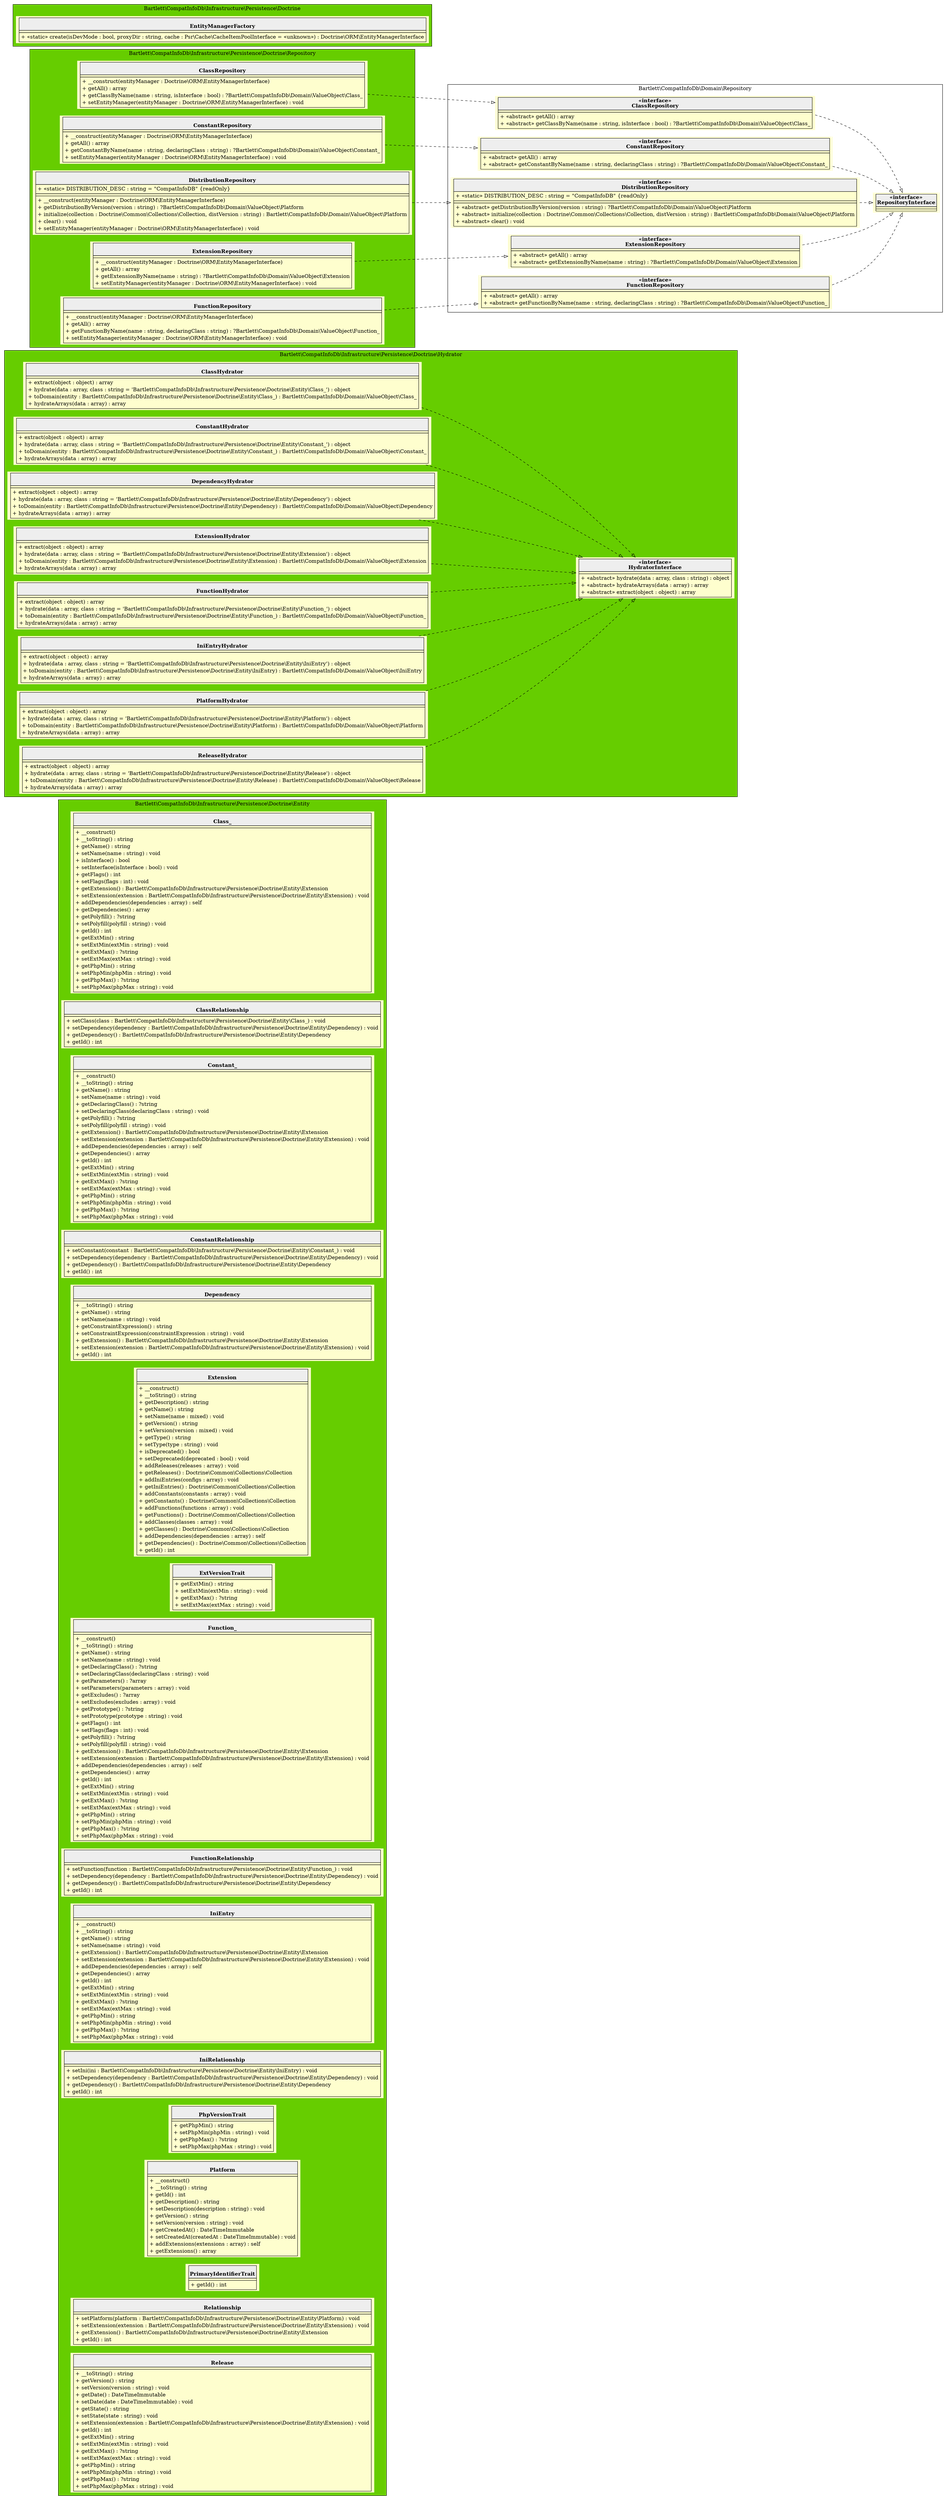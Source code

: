 digraph {
  graph [rankdir="LR" bgcolor="transparent"]
  node [fillcolor="#FEFECE" style="filled"]
  subgraph cluster_0 {
    graph [bgcolor="chartreuse3"]
    label = "Bartlett\\CompatInfoDb\\Infrastructure\\Persistence\\Doctrine\\Entity"
    "Bartlett\\CompatInfoDb\\Infrastructure\\Persistence\\Doctrine\\Entity\\Class_" [shape="none" label=<
<table cellspacing="0" border="0" cellborder="1">
    <tr><td bgcolor="#eeeeee"><b><br/>Class_</b></td></tr>
    <tr><td></td></tr>
    <tr><td><table border="0" cellspacing="0" cellpadding="2">
    <tr><td align="left">+ __construct()</td></tr>
    <tr><td align="left">+ __toString() : string</td></tr>
    <tr><td align="left">+ getName() : string</td></tr>
    <tr><td align="left">+ setName(name : string) : void</td></tr>
    <tr><td align="left">+ isInterface() : bool</td></tr>
    <tr><td align="left">+ setInterface(isInterface : bool) : void</td></tr>
    <tr><td align="left">+ getFlags() : int</td></tr>
    <tr><td align="left">+ setFlags(flags : int) : void</td></tr>
    <tr><td align="left">+ getExtension() : Bartlett\\CompatInfoDb\\Infrastructure\\Persistence\\Doctrine\\Entity\\Extension</td></tr>
    <tr><td align="left">+ setExtension(extension : Bartlett\\CompatInfoDb\\Infrastructure\\Persistence\\Doctrine\\Entity\\Extension) : void</td></tr>
    <tr><td align="left">+ addDependencies(dependencies : array) : self</td></tr>
    <tr><td align="left">+ getDependencies() : array</td></tr>
    <tr><td align="left">+ getPolyfill() : ?string</td></tr>
    <tr><td align="left">+ setPolyfill(polyfill : string) : void</td></tr>
    <tr><td align="left">+ getId() : int</td></tr>
    <tr><td align="left">+ getExtMin() : string</td></tr>
    <tr><td align="left">+ setExtMin(extMin : string) : void</td></tr>
    <tr><td align="left">+ getExtMax() : ?string</td></tr>
    <tr><td align="left">+ setExtMax(extMax : string) : void</td></tr>
    <tr><td align="left">+ getPhpMin() : string</td></tr>
    <tr><td align="left">+ setPhpMin(phpMin : string) : void</td></tr>
    <tr><td align="left">+ getPhpMax() : ?string</td></tr>
    <tr><td align="left">+ setPhpMax(phpMax : string) : void</td></tr>
</table></td></tr>
</table>>]
    "Bartlett\\CompatInfoDb\\Infrastructure\\Persistence\\Doctrine\\Entity\\ClassRelationship" [shape="none" label=<
<table cellspacing="0" border="0" cellborder="1">
    <tr><td bgcolor="#eeeeee"><b><br/>ClassRelationship</b></td></tr>
    <tr><td></td></tr>
    <tr><td><table border="0" cellspacing="0" cellpadding="2">
    <tr><td align="left">+ setClass(class : Bartlett\\CompatInfoDb\\Infrastructure\\Persistence\\Doctrine\\Entity\\Class_) : void</td></tr>
    <tr><td align="left">+ setDependency(dependency : Bartlett\\CompatInfoDb\\Infrastructure\\Persistence\\Doctrine\\Entity\\Dependency) : void</td></tr>
    <tr><td align="left">+ getDependency() : Bartlett\\CompatInfoDb\\Infrastructure\\Persistence\\Doctrine\\Entity\\Dependency</td></tr>
    <tr><td align="left">+ getId() : int</td></tr>
</table></td></tr>
</table>>]
    "Bartlett\\CompatInfoDb\\Infrastructure\\Persistence\\Doctrine\\Entity\\Constant_" [shape="none" label=<
<table cellspacing="0" border="0" cellborder="1">
    <tr><td bgcolor="#eeeeee"><b><br/>Constant_</b></td></tr>
    <tr><td></td></tr>
    <tr><td><table border="0" cellspacing="0" cellpadding="2">
    <tr><td align="left">+ __construct()</td></tr>
    <tr><td align="left">+ __toString() : string</td></tr>
    <tr><td align="left">+ getName() : string</td></tr>
    <tr><td align="left">+ setName(name : string) : void</td></tr>
    <tr><td align="left">+ getDeclaringClass() : ?string</td></tr>
    <tr><td align="left">+ setDeclaringClass(declaringClass : string) : void</td></tr>
    <tr><td align="left">+ getPolyfill() : ?string</td></tr>
    <tr><td align="left">+ setPolyfill(polyfill : string) : void</td></tr>
    <tr><td align="left">+ getExtension() : Bartlett\\CompatInfoDb\\Infrastructure\\Persistence\\Doctrine\\Entity\\Extension</td></tr>
    <tr><td align="left">+ setExtension(extension : Bartlett\\CompatInfoDb\\Infrastructure\\Persistence\\Doctrine\\Entity\\Extension) : void</td></tr>
    <tr><td align="left">+ addDependencies(dependencies : array) : self</td></tr>
    <tr><td align="left">+ getDependencies() : array</td></tr>
    <tr><td align="left">+ getId() : int</td></tr>
    <tr><td align="left">+ getExtMin() : string</td></tr>
    <tr><td align="left">+ setExtMin(extMin : string) : void</td></tr>
    <tr><td align="left">+ getExtMax() : ?string</td></tr>
    <tr><td align="left">+ setExtMax(extMax : string) : void</td></tr>
    <tr><td align="left">+ getPhpMin() : string</td></tr>
    <tr><td align="left">+ setPhpMin(phpMin : string) : void</td></tr>
    <tr><td align="left">+ getPhpMax() : ?string</td></tr>
    <tr><td align="left">+ setPhpMax(phpMax : string) : void</td></tr>
</table></td></tr>
</table>>]
    "Bartlett\\CompatInfoDb\\Infrastructure\\Persistence\\Doctrine\\Entity\\ConstantRelationship" [shape="none" label=<
<table cellspacing="0" border="0" cellborder="1">
    <tr><td bgcolor="#eeeeee"><b><br/>ConstantRelationship</b></td></tr>
    <tr><td></td></tr>
    <tr><td><table border="0" cellspacing="0" cellpadding="2">
    <tr><td align="left">+ setConstant(constant : Bartlett\\CompatInfoDb\\Infrastructure\\Persistence\\Doctrine\\Entity\\Constant_) : void</td></tr>
    <tr><td align="left">+ setDependency(dependency : Bartlett\\CompatInfoDb\\Infrastructure\\Persistence\\Doctrine\\Entity\\Dependency) : void</td></tr>
    <tr><td align="left">+ getDependency() : Bartlett\\CompatInfoDb\\Infrastructure\\Persistence\\Doctrine\\Entity\\Dependency</td></tr>
    <tr><td align="left">+ getId() : int</td></tr>
</table></td></tr>
</table>>]
    "Bartlett\\CompatInfoDb\\Infrastructure\\Persistence\\Doctrine\\Entity\\Dependency" [shape="none" label=<
<table cellspacing="0" border="0" cellborder="1">
    <tr><td bgcolor="#eeeeee"><b><br/>Dependency</b></td></tr>
    <tr><td></td></tr>
    <tr><td><table border="0" cellspacing="0" cellpadding="2">
    <tr><td align="left">+ __toString() : string</td></tr>
    <tr><td align="left">+ getName() : string</td></tr>
    <tr><td align="left">+ setName(name : string) : void</td></tr>
    <tr><td align="left">+ getConstraintExpression() : string</td></tr>
    <tr><td align="left">+ setConstraintExpression(constraintExpression : string) : void</td></tr>
    <tr><td align="left">+ getExtension() : Bartlett\\CompatInfoDb\\Infrastructure\\Persistence\\Doctrine\\Entity\\Extension</td></tr>
    <tr><td align="left">+ setExtension(extension : Bartlett\\CompatInfoDb\\Infrastructure\\Persistence\\Doctrine\\Entity\\Extension) : void</td></tr>
    <tr><td align="left">+ getId() : int</td></tr>
</table></td></tr>
</table>>]
    "Bartlett\\CompatInfoDb\\Infrastructure\\Persistence\\Doctrine\\Entity\\Extension" [shape="none" label=<
<table cellspacing="0" border="0" cellborder="1">
    <tr><td bgcolor="#eeeeee"><b><br/>Extension</b></td></tr>
    <tr><td></td></tr>
    <tr><td><table border="0" cellspacing="0" cellpadding="2">
    <tr><td align="left">+ __construct()</td></tr>
    <tr><td align="left">+ __toString() : string</td></tr>
    <tr><td align="left">+ getDescription() : string</td></tr>
    <tr><td align="left">+ getName() : string</td></tr>
    <tr><td align="left">+ setName(name : mixed) : void</td></tr>
    <tr><td align="left">+ getVersion() : string</td></tr>
    <tr><td align="left">+ setVersion(version : mixed) : void</td></tr>
    <tr><td align="left">+ getType() : string</td></tr>
    <tr><td align="left">+ setType(type : string) : void</td></tr>
    <tr><td align="left">+ isDeprecated() : bool</td></tr>
    <tr><td align="left">+ setDeprecated(deprecated : bool) : void</td></tr>
    <tr><td align="left">+ addReleases(releases : array) : void</td></tr>
    <tr><td align="left">+ getReleases() : Doctrine\\Common\\Collections\\Collection</td></tr>
    <tr><td align="left">+ addIniEntries(configs : array) : void</td></tr>
    <tr><td align="left">+ getIniEntries() : Doctrine\\Common\\Collections\\Collection</td></tr>
    <tr><td align="left">+ addConstants(constants : array) : void</td></tr>
    <tr><td align="left">+ getConstants() : Doctrine\\Common\\Collections\\Collection</td></tr>
    <tr><td align="left">+ addFunctions(functions : array) : void</td></tr>
    <tr><td align="left">+ getFunctions() : Doctrine\\Common\\Collections\\Collection</td></tr>
    <tr><td align="left">+ addClasses(classes : array) : void</td></tr>
    <tr><td align="left">+ getClasses() : Doctrine\\Common\\Collections\\Collection</td></tr>
    <tr><td align="left">+ addDependencies(dependencies : array) : self</td></tr>
    <tr><td align="left">+ getDependencies() : Doctrine\\Common\\Collections\\Collection</td></tr>
    <tr><td align="left">+ getId() : int</td></tr>
</table></td></tr>
</table>>]
    "Bartlett\\CompatInfoDb\\Infrastructure\\Persistence\\Doctrine\\Entity\\ExtVersionTrait" [shape="none" label=<
<table cellspacing="0" border="0" cellborder="1">
    <tr><td bgcolor="#eeeeee"><b><br/>ExtVersionTrait</b></td></tr>
    <tr><td></td></tr>
    <tr><td><table border="0" cellspacing="0" cellpadding="2">
    <tr><td align="left">+ getExtMin() : string</td></tr>
    <tr><td align="left">+ setExtMin(extMin : string) : void</td></tr>
    <tr><td align="left">+ getExtMax() : ?string</td></tr>
    <tr><td align="left">+ setExtMax(extMax : string) : void</td></tr>
</table></td></tr>
</table>>]
    "Bartlett\\CompatInfoDb\\Infrastructure\\Persistence\\Doctrine\\Entity\\Function_" [shape="none" label=<
<table cellspacing="0" border="0" cellborder="1">
    <tr><td bgcolor="#eeeeee"><b><br/>Function_</b></td></tr>
    <tr><td></td></tr>
    <tr><td><table border="0" cellspacing="0" cellpadding="2">
    <tr><td align="left">+ __construct()</td></tr>
    <tr><td align="left">+ __toString() : string</td></tr>
    <tr><td align="left">+ getName() : string</td></tr>
    <tr><td align="left">+ setName(name : string) : void</td></tr>
    <tr><td align="left">+ getDeclaringClass() : ?string</td></tr>
    <tr><td align="left">+ setDeclaringClass(declaringClass : string) : void</td></tr>
    <tr><td align="left">+ getParameters() : ?array</td></tr>
    <tr><td align="left">+ setParameters(parameters : array) : void</td></tr>
    <tr><td align="left">+ getExcludes() : ?array</td></tr>
    <tr><td align="left">+ setExcludes(excludes : array) : void</td></tr>
    <tr><td align="left">+ getPrototype() : ?string</td></tr>
    <tr><td align="left">+ setPrototype(prototype : string) : void</td></tr>
    <tr><td align="left">+ getFlags() : int</td></tr>
    <tr><td align="left">+ setFlags(flags : int) : void</td></tr>
    <tr><td align="left">+ getPolyfill() : ?string</td></tr>
    <tr><td align="left">+ setPolyfill(polyfill : string) : void</td></tr>
    <tr><td align="left">+ getExtension() : Bartlett\\CompatInfoDb\\Infrastructure\\Persistence\\Doctrine\\Entity\\Extension</td></tr>
    <tr><td align="left">+ setExtension(extension : Bartlett\\CompatInfoDb\\Infrastructure\\Persistence\\Doctrine\\Entity\\Extension) : void</td></tr>
    <tr><td align="left">+ addDependencies(dependencies : array) : self</td></tr>
    <tr><td align="left">+ getDependencies() : array</td></tr>
    <tr><td align="left">+ getId() : int</td></tr>
    <tr><td align="left">+ getExtMin() : string</td></tr>
    <tr><td align="left">+ setExtMin(extMin : string) : void</td></tr>
    <tr><td align="left">+ getExtMax() : ?string</td></tr>
    <tr><td align="left">+ setExtMax(extMax : string) : void</td></tr>
    <tr><td align="left">+ getPhpMin() : string</td></tr>
    <tr><td align="left">+ setPhpMin(phpMin : string) : void</td></tr>
    <tr><td align="left">+ getPhpMax() : ?string</td></tr>
    <tr><td align="left">+ setPhpMax(phpMax : string) : void</td></tr>
</table></td></tr>
</table>>]
    "Bartlett\\CompatInfoDb\\Infrastructure\\Persistence\\Doctrine\\Entity\\FunctionRelationship" [shape="none" label=<
<table cellspacing="0" border="0" cellborder="1">
    <tr><td bgcolor="#eeeeee"><b><br/>FunctionRelationship</b></td></tr>
    <tr><td></td></tr>
    <tr><td><table border="0" cellspacing="0" cellpadding="2">
    <tr><td align="left">+ setFunction(function : Bartlett\\CompatInfoDb\\Infrastructure\\Persistence\\Doctrine\\Entity\\Function_) : void</td></tr>
    <tr><td align="left">+ setDependency(dependency : Bartlett\\CompatInfoDb\\Infrastructure\\Persistence\\Doctrine\\Entity\\Dependency) : void</td></tr>
    <tr><td align="left">+ getDependency() : Bartlett\\CompatInfoDb\\Infrastructure\\Persistence\\Doctrine\\Entity\\Dependency</td></tr>
    <tr><td align="left">+ getId() : int</td></tr>
</table></td></tr>
</table>>]
    "Bartlett\\CompatInfoDb\\Infrastructure\\Persistence\\Doctrine\\Entity\\IniEntry" [shape="none" label=<
<table cellspacing="0" border="0" cellborder="1">
    <tr><td bgcolor="#eeeeee"><b><br/>IniEntry</b></td></tr>
    <tr><td></td></tr>
    <tr><td><table border="0" cellspacing="0" cellpadding="2">
    <tr><td align="left">+ __construct()</td></tr>
    <tr><td align="left">+ __toString() : string</td></tr>
    <tr><td align="left">+ getName() : string</td></tr>
    <tr><td align="left">+ setName(name : string) : void</td></tr>
    <tr><td align="left">+ getExtension() : Bartlett\\CompatInfoDb\\Infrastructure\\Persistence\\Doctrine\\Entity\\Extension</td></tr>
    <tr><td align="left">+ setExtension(extension : Bartlett\\CompatInfoDb\\Infrastructure\\Persistence\\Doctrine\\Entity\\Extension) : void</td></tr>
    <tr><td align="left">+ addDependencies(dependencies : array) : self</td></tr>
    <tr><td align="left">+ getDependencies() : array</td></tr>
    <tr><td align="left">+ getId() : int</td></tr>
    <tr><td align="left">+ getExtMin() : string</td></tr>
    <tr><td align="left">+ setExtMin(extMin : string) : void</td></tr>
    <tr><td align="left">+ getExtMax() : ?string</td></tr>
    <tr><td align="left">+ setExtMax(extMax : string) : void</td></tr>
    <tr><td align="left">+ getPhpMin() : string</td></tr>
    <tr><td align="left">+ setPhpMin(phpMin : string) : void</td></tr>
    <tr><td align="left">+ getPhpMax() : ?string</td></tr>
    <tr><td align="left">+ setPhpMax(phpMax : string) : void</td></tr>
</table></td></tr>
</table>>]
    "Bartlett\\CompatInfoDb\\Infrastructure\\Persistence\\Doctrine\\Entity\\IniRelationship" [shape="none" label=<
<table cellspacing="0" border="0" cellborder="1">
    <tr><td bgcolor="#eeeeee"><b><br/>IniRelationship</b></td></tr>
    <tr><td></td></tr>
    <tr><td><table border="0" cellspacing="0" cellpadding="2">
    <tr><td align="left">+ setIni(ini : Bartlett\\CompatInfoDb\\Infrastructure\\Persistence\\Doctrine\\Entity\\IniEntry) : void</td></tr>
    <tr><td align="left">+ setDependency(dependency : Bartlett\\CompatInfoDb\\Infrastructure\\Persistence\\Doctrine\\Entity\\Dependency) : void</td></tr>
    <tr><td align="left">+ getDependency() : Bartlett\\CompatInfoDb\\Infrastructure\\Persistence\\Doctrine\\Entity\\Dependency</td></tr>
    <tr><td align="left">+ getId() : int</td></tr>
</table></td></tr>
</table>>]
    "Bartlett\\CompatInfoDb\\Infrastructure\\Persistence\\Doctrine\\Entity\\PhpVersionTrait" [shape="none" label=<
<table cellspacing="0" border="0" cellborder="1">
    <tr><td bgcolor="#eeeeee"><b><br/>PhpVersionTrait</b></td></tr>
    <tr><td></td></tr>
    <tr><td><table border="0" cellspacing="0" cellpadding="2">
    <tr><td align="left">+ getPhpMin() : string</td></tr>
    <tr><td align="left">+ setPhpMin(phpMin : string) : void</td></tr>
    <tr><td align="left">+ getPhpMax() : ?string</td></tr>
    <tr><td align="left">+ setPhpMax(phpMax : string) : void</td></tr>
</table></td></tr>
</table>>]
    "Bartlett\\CompatInfoDb\\Infrastructure\\Persistence\\Doctrine\\Entity\\Platform" [shape="none" label=<
<table cellspacing="0" border="0" cellborder="1">
    <tr><td bgcolor="#eeeeee"><b><br/>Platform</b></td></tr>
    <tr><td></td></tr>
    <tr><td><table border="0" cellspacing="0" cellpadding="2">
    <tr><td align="left">+ __construct()</td></tr>
    <tr><td align="left">+ __toString() : string</td></tr>
    <tr><td align="left">+ getId() : int</td></tr>
    <tr><td align="left">+ getDescription() : string</td></tr>
    <tr><td align="left">+ setDescription(description : string) : void</td></tr>
    <tr><td align="left">+ getVersion() : string</td></tr>
    <tr><td align="left">+ setVersion(version : string) : void</td></tr>
    <tr><td align="left">+ getCreatedAt() : DateTimeImmutable</td></tr>
    <tr><td align="left">+ setCreatedAt(createdAt : DateTimeImmutable) : void</td></tr>
    <tr><td align="left">+ addExtensions(extensions : array) : self</td></tr>
    <tr><td align="left">+ getExtensions() : array</td></tr>
</table></td></tr>
</table>>]
    "Bartlett\\CompatInfoDb\\Infrastructure\\Persistence\\Doctrine\\Entity\\PrimaryIdentifierTrait" [shape="none" label=<
<table cellspacing="0" border="0" cellborder="1">
    <tr><td bgcolor="#eeeeee"><b><br/>PrimaryIdentifierTrait</b></td></tr>
    <tr><td></td></tr>
    <tr><td><table border="0" cellspacing="0" cellpadding="2">
    <tr><td align="left">+ getId() : int</td></tr>
</table></td></tr>
</table>>]
    "Bartlett\\CompatInfoDb\\Infrastructure\\Persistence\\Doctrine\\Entity\\Relationship" [shape="none" label=<
<table cellspacing="0" border="0" cellborder="1">
    <tr><td bgcolor="#eeeeee"><b><br/>Relationship</b></td></tr>
    <tr><td></td></tr>
    <tr><td><table border="0" cellspacing="0" cellpadding="2">
    <tr><td align="left">+ setPlatform(platform : Bartlett\\CompatInfoDb\\Infrastructure\\Persistence\\Doctrine\\Entity\\Platform) : void</td></tr>
    <tr><td align="left">+ setExtension(extension : Bartlett\\CompatInfoDb\\Infrastructure\\Persistence\\Doctrine\\Entity\\Extension) : void</td></tr>
    <tr><td align="left">+ getExtension() : Bartlett\\CompatInfoDb\\Infrastructure\\Persistence\\Doctrine\\Entity\\Extension</td></tr>
    <tr><td align="left">+ getId() : int</td></tr>
</table></td></tr>
</table>>]
    "Bartlett\\CompatInfoDb\\Infrastructure\\Persistence\\Doctrine\\Entity\\Release" [shape="none" label=<
<table cellspacing="0" border="0" cellborder="1">
    <tr><td bgcolor="#eeeeee"><b><br/>Release</b></td></tr>
    <tr><td></td></tr>
    <tr><td><table border="0" cellspacing="0" cellpadding="2">
    <tr><td align="left">+ __toString() : string</td></tr>
    <tr><td align="left">+ getVersion() : string</td></tr>
    <tr><td align="left">+ setVersion(version : string) : void</td></tr>
    <tr><td align="left">+ getDate() : DateTimeImmutable</td></tr>
    <tr><td align="left">+ setDate(date : DateTimeImmutable) : void</td></tr>
    <tr><td align="left">+ getState() : string</td></tr>
    <tr><td align="left">+ setState(state : string) : void</td></tr>
    <tr><td align="left">+ setExtension(extension : Bartlett\\CompatInfoDb\\Infrastructure\\Persistence\\Doctrine\\Entity\\Extension) : void</td></tr>
    <tr><td align="left">+ getId() : int</td></tr>
    <tr><td align="left">+ getExtMin() : string</td></tr>
    <tr><td align="left">+ setExtMin(extMin : string) : void</td></tr>
    <tr><td align="left">+ getExtMax() : ?string</td></tr>
    <tr><td align="left">+ setExtMax(extMax : string) : void</td></tr>
    <tr><td align="left">+ getPhpMin() : string</td></tr>
    <tr><td align="left">+ setPhpMin(phpMin : string) : void</td></tr>
    <tr><td align="left">+ getPhpMax() : ?string</td></tr>
    <tr><td align="left">+ setPhpMax(phpMax : string) : void</td></tr>
</table></td></tr>
</table>>]
  }
  subgraph cluster_1 {
    graph [bgcolor="chartreuse3"]
    label = "Bartlett\\CompatInfoDb\\Infrastructure\\Persistence\\Doctrine\\Hydrator"
    "Bartlett\\CompatInfoDb\\Infrastructure\\Persistence\\Doctrine\\Hydrator\\ClassHydrator" [shape="none" label=<
<table cellspacing="0" border="0" cellborder="1">
    <tr><td bgcolor="#eeeeee"><b><br/>ClassHydrator</b></td></tr>
    <tr><td></td></tr>
    <tr><td><table border="0" cellspacing="0" cellpadding="2">
    <tr><td align="left">+ extract(object : object) : array</td></tr>
    <tr><td align="left">+ hydrate(data : array, class : string = 'Bartlett\\CompatInfoDb\\Infrastructure\\Persistence\\Doctrine\\Entity\\Class_') : object</td></tr>
    <tr><td align="left">+ toDomain(entity : Bartlett\\CompatInfoDb\\Infrastructure\\Persistence\\Doctrine\\Entity\\Class_) : Bartlett\\CompatInfoDb\\Domain\\ValueObject\\Class_</td></tr>
    <tr><td align="left">+ hydrateArrays(data : array) : array</td></tr>
</table></td></tr>
</table>>]
    "Bartlett\\CompatInfoDb\\Infrastructure\\Persistence\\Doctrine\\Hydrator\\HydratorInterface" [shape="none" label=<
<table cellspacing="0" border="0" cellborder="1">
    <tr><td bgcolor="#eeeeee"><b>«interface»<br/>HydratorInterface</b></td></tr>
    <tr><td></td></tr>
    <tr><td><table border="0" cellspacing="0" cellpadding="2">
    <tr><td align="left">+ «abstract» hydrate(data : array, class : string) : object</td></tr>
    <tr><td align="left">+ «abstract» hydrateArrays(data : array) : array</td></tr>
    <tr><td align="left">+ «abstract» extract(object : object) : array</td></tr>
</table></td></tr>
</table>>]
    "Bartlett\\CompatInfoDb\\Infrastructure\\Persistence\\Doctrine\\Hydrator\\ConstantHydrator" [shape="none" label=<
<table cellspacing="0" border="0" cellborder="1">
    <tr><td bgcolor="#eeeeee"><b><br/>ConstantHydrator</b></td></tr>
    <tr><td></td></tr>
    <tr><td><table border="0" cellspacing="0" cellpadding="2">
    <tr><td align="left">+ extract(object : object) : array</td></tr>
    <tr><td align="left">+ hydrate(data : array, class : string = 'Bartlett\\CompatInfoDb\\Infrastructure\\Persistence\\Doctrine\\Entity\\Constant_') : object</td></tr>
    <tr><td align="left">+ toDomain(entity : Bartlett\\CompatInfoDb\\Infrastructure\\Persistence\\Doctrine\\Entity\\Constant_) : Bartlett\\CompatInfoDb\\Domain\\ValueObject\\Constant_</td></tr>
    <tr><td align="left">+ hydrateArrays(data : array) : array</td></tr>
</table></td></tr>
</table>>]
    "Bartlett\\CompatInfoDb\\Infrastructure\\Persistence\\Doctrine\\Hydrator\\DependencyHydrator" [shape="none" label=<
<table cellspacing="0" border="0" cellborder="1">
    <tr><td bgcolor="#eeeeee"><b><br/>DependencyHydrator</b></td></tr>
    <tr><td></td></tr>
    <tr><td><table border="0" cellspacing="0" cellpadding="2">
    <tr><td align="left">+ extract(object : object) : array</td></tr>
    <tr><td align="left">+ hydrate(data : array, class : string = 'Bartlett\\CompatInfoDb\\Infrastructure\\Persistence\\Doctrine\\Entity\\Dependency') : object</td></tr>
    <tr><td align="left">+ toDomain(entity : Bartlett\\CompatInfoDb\\Infrastructure\\Persistence\\Doctrine\\Entity\\Dependency) : Bartlett\\CompatInfoDb\\Domain\\ValueObject\\Dependency</td></tr>
    <tr><td align="left">+ hydrateArrays(data : array) : array</td></tr>
</table></td></tr>
</table>>]
    "Bartlett\\CompatInfoDb\\Infrastructure\\Persistence\\Doctrine\\Hydrator\\ExtensionHydrator" [shape="none" label=<
<table cellspacing="0" border="0" cellborder="1">
    <tr><td bgcolor="#eeeeee"><b><br/>ExtensionHydrator</b></td></tr>
    <tr><td></td></tr>
    <tr><td><table border="0" cellspacing="0" cellpadding="2">
    <tr><td align="left">+ extract(object : object) : array</td></tr>
    <tr><td align="left">+ hydrate(data : array, class : string = 'Bartlett\\CompatInfoDb\\Infrastructure\\Persistence\\Doctrine\\Entity\\Extension') : object</td></tr>
    <tr><td align="left">+ toDomain(entity : Bartlett\\CompatInfoDb\\Infrastructure\\Persistence\\Doctrine\\Entity\\Extension) : Bartlett\\CompatInfoDb\\Domain\\ValueObject\\Extension</td></tr>
    <tr><td align="left">+ hydrateArrays(data : array) : array</td></tr>
</table></td></tr>
</table>>]
    "Bartlett\\CompatInfoDb\\Infrastructure\\Persistence\\Doctrine\\Hydrator\\FunctionHydrator" [shape="none" label=<
<table cellspacing="0" border="0" cellborder="1">
    <tr><td bgcolor="#eeeeee"><b><br/>FunctionHydrator</b></td></tr>
    <tr><td></td></tr>
    <tr><td><table border="0" cellspacing="0" cellpadding="2">
    <tr><td align="left">+ extract(object : object) : array</td></tr>
    <tr><td align="left">+ hydrate(data : array, class : string = 'Bartlett\\CompatInfoDb\\Infrastructure\\Persistence\\Doctrine\\Entity\\Function_') : object</td></tr>
    <tr><td align="left">+ toDomain(entity : Bartlett\\CompatInfoDb\\Infrastructure\\Persistence\\Doctrine\\Entity\\Function_) : Bartlett\\CompatInfoDb\\Domain\\ValueObject\\Function_</td></tr>
    <tr><td align="left">+ hydrateArrays(data : array) : array</td></tr>
</table></td></tr>
</table>>]
    "Bartlett\\CompatInfoDb\\Infrastructure\\Persistence\\Doctrine\\Hydrator\\IniEntryHydrator" [shape="none" label=<
<table cellspacing="0" border="0" cellborder="1">
    <tr><td bgcolor="#eeeeee"><b><br/>IniEntryHydrator</b></td></tr>
    <tr><td></td></tr>
    <tr><td><table border="0" cellspacing="0" cellpadding="2">
    <tr><td align="left">+ extract(object : object) : array</td></tr>
    <tr><td align="left">+ hydrate(data : array, class : string = 'Bartlett\\CompatInfoDb\\Infrastructure\\Persistence\\Doctrine\\Entity\\IniEntry') : object</td></tr>
    <tr><td align="left">+ toDomain(entity : Bartlett\\CompatInfoDb\\Infrastructure\\Persistence\\Doctrine\\Entity\\IniEntry) : Bartlett\\CompatInfoDb\\Domain\\ValueObject\\IniEntry</td></tr>
    <tr><td align="left">+ hydrateArrays(data : array) : array</td></tr>
</table></td></tr>
</table>>]
    "Bartlett\\CompatInfoDb\\Infrastructure\\Persistence\\Doctrine\\Hydrator\\PlatformHydrator" [shape="none" label=<
<table cellspacing="0" border="0" cellborder="1">
    <tr><td bgcolor="#eeeeee"><b><br/>PlatformHydrator</b></td></tr>
    <tr><td></td></tr>
    <tr><td><table border="0" cellspacing="0" cellpadding="2">
    <tr><td align="left">+ extract(object : object) : array</td></tr>
    <tr><td align="left">+ hydrate(data : array, class : string = 'Bartlett\\CompatInfoDb\\Infrastructure\\Persistence\\Doctrine\\Entity\\Platform') : object</td></tr>
    <tr><td align="left">+ toDomain(entity : Bartlett\\CompatInfoDb\\Infrastructure\\Persistence\\Doctrine\\Entity\\Platform) : Bartlett\\CompatInfoDb\\Domain\\ValueObject\\Platform</td></tr>
    <tr><td align="left">+ hydrateArrays(data : array) : array</td></tr>
</table></td></tr>
</table>>]
    "Bartlett\\CompatInfoDb\\Infrastructure\\Persistence\\Doctrine\\Hydrator\\ReleaseHydrator" [shape="none" label=<
<table cellspacing="0" border="0" cellborder="1">
    <tr><td bgcolor="#eeeeee"><b><br/>ReleaseHydrator</b></td></tr>
    <tr><td></td></tr>
    <tr><td><table border="0" cellspacing="0" cellpadding="2">
    <tr><td align="left">+ extract(object : object) : array</td></tr>
    <tr><td align="left">+ hydrate(data : array, class : string = 'Bartlett\\CompatInfoDb\\Infrastructure\\Persistence\\Doctrine\\Entity\\Release') : object</td></tr>
    <tr><td align="left">+ toDomain(entity : Bartlett\\CompatInfoDb\\Infrastructure\\Persistence\\Doctrine\\Entity\\Release) : Bartlett\\CompatInfoDb\\Domain\\ValueObject\\Release</td></tr>
    <tr><td align="left">+ hydrateArrays(data : array) : array</td></tr>
</table></td></tr>
</table>>]
  }
  subgraph cluster_2 {
    graph [bgcolor="chartreuse3"]
    label = "Bartlett\\CompatInfoDb\\Infrastructure\\Persistence\\Doctrine\\Repository"
    "Bartlett\\CompatInfoDb\\Infrastructure\\Persistence\\Doctrine\\Repository\\ClassRepository" [shape="none" label=<
<table cellspacing="0" border="0" cellborder="1">
    <tr><td bgcolor="#eeeeee"><b><br/>ClassRepository</b></td></tr>
    <tr><td></td></tr>
    <tr><td><table border="0" cellspacing="0" cellpadding="2">
    <tr><td align="left">+ __construct(entityManager : Doctrine\\ORM\\EntityManagerInterface)</td></tr>
    <tr><td align="left">+ getAll() : array</td></tr>
    <tr><td align="left">+ getClassByName(name : string, isInterface : bool) : ?Bartlett\\CompatInfoDb\\Domain\\ValueObject\\Class_</td></tr>
    <tr><td align="left">+ setEntityManager(entityManager : Doctrine\\ORM\\EntityManagerInterface) : void</td></tr>
</table></td></tr>
</table>>]
    "Bartlett\\CompatInfoDb\\Infrastructure\\Persistence\\Doctrine\\Repository\\ConstantRepository" [shape="none" label=<
<table cellspacing="0" border="0" cellborder="1">
    <tr><td bgcolor="#eeeeee"><b><br/>ConstantRepository</b></td></tr>
    <tr><td></td></tr>
    <tr><td><table border="0" cellspacing="0" cellpadding="2">
    <tr><td align="left">+ __construct(entityManager : Doctrine\\ORM\\EntityManagerInterface)</td></tr>
    <tr><td align="left">+ getAll() : array</td></tr>
    <tr><td align="left">+ getConstantByName(name : string, declaringClass : string) : ?Bartlett\\CompatInfoDb\\Domain\\ValueObject\\Constant_</td></tr>
    <tr><td align="left">+ setEntityManager(entityManager : Doctrine\\ORM\\EntityManagerInterface) : void</td></tr>
</table></td></tr>
</table>>]
    "Bartlett\\CompatInfoDb\\Infrastructure\\Persistence\\Doctrine\\Repository\\DistributionRepository" [shape="none" label=<
<table cellspacing="0" border="0" cellborder="1">
    <tr><td bgcolor="#eeeeee"><b><br/>DistributionRepository</b></td></tr>
    <tr><td><table border="0" cellspacing="0" cellpadding="2">
    <tr><td align="left">+ «static» DISTRIBUTION_DESC : string = "CompatInfoDB" {readOnly}</td></tr>
</table></td></tr>
    <tr><td></td></tr>
    <tr><td><table border="0" cellspacing="0" cellpadding="2">
    <tr><td align="left">+ __construct(entityManager : Doctrine\\ORM\\EntityManagerInterface)</td></tr>
    <tr><td align="left">+ getDistributionByVersion(version : string) : ?Bartlett\\CompatInfoDb\\Domain\\ValueObject\\Platform</td></tr>
    <tr><td align="left">+ initialize(collection : Doctrine\\Common\\Collections\\Collection, distVersion : string) : Bartlett\\CompatInfoDb\\Domain\\ValueObject\\Platform</td></tr>
    <tr><td align="left">+ clear() : void</td></tr>
    <tr><td align="left">+ setEntityManager(entityManager : Doctrine\\ORM\\EntityManagerInterface) : void</td></tr>
</table></td></tr>
</table>>]
    "Bartlett\\CompatInfoDb\\Infrastructure\\Persistence\\Doctrine\\Repository\\ExtensionRepository" [shape="none" label=<
<table cellspacing="0" border="0" cellborder="1">
    <tr><td bgcolor="#eeeeee"><b><br/>ExtensionRepository</b></td></tr>
    <tr><td></td></tr>
    <tr><td><table border="0" cellspacing="0" cellpadding="2">
    <tr><td align="left">+ __construct(entityManager : Doctrine\\ORM\\EntityManagerInterface)</td></tr>
    <tr><td align="left">+ getAll() : array</td></tr>
    <tr><td align="left">+ getExtensionByName(name : string) : ?Bartlett\\CompatInfoDb\\Domain\\ValueObject\\Extension</td></tr>
    <tr><td align="left">+ setEntityManager(entityManager : Doctrine\\ORM\\EntityManagerInterface) : void</td></tr>
</table></td></tr>
</table>>]
    "Bartlett\\CompatInfoDb\\Infrastructure\\Persistence\\Doctrine\\Repository\\FunctionRepository" [shape="none" label=<
<table cellspacing="0" border="0" cellborder="1">
    <tr><td bgcolor="#eeeeee"><b><br/>FunctionRepository</b></td></tr>
    <tr><td></td></tr>
    <tr><td><table border="0" cellspacing="0" cellpadding="2">
    <tr><td align="left">+ __construct(entityManager : Doctrine\\ORM\\EntityManagerInterface)</td></tr>
    <tr><td align="left">+ getAll() : array</td></tr>
    <tr><td align="left">+ getFunctionByName(name : string, declaringClass : string) : ?Bartlett\\CompatInfoDb\\Domain\\ValueObject\\Function_</td></tr>
    <tr><td align="left">+ setEntityManager(entityManager : Doctrine\\ORM\\EntityManagerInterface) : void</td></tr>
</table></td></tr>
</table>>]
  }
  subgraph cluster_3 {
    label = "Bartlett\\CompatInfoDb\\Domain\\Repository"
    "Bartlett\\CompatInfoDb\\Domain\\Repository\\ClassRepository" [shape="none" label=<
<table cellspacing="0" border="0" cellborder="1">
    <tr><td bgcolor="#eeeeee"><b>«interface»<br/>ClassRepository</b></td></tr>
    <tr><td></td></tr>
    <tr><td><table border="0" cellspacing="0" cellpadding="2">
    <tr><td align="left">+ «abstract» getAll() : array</td></tr>
    <tr><td align="left">+ «abstract» getClassByName(name : string, isInterface : bool) : ?Bartlett\\CompatInfoDb\\Domain\\ValueObject\\Class_</td></tr>
</table></td></tr>
</table>>]
    "Bartlett\\CompatInfoDb\\Domain\\Repository\\RepositoryInterface" [shape="none" label=<
<table cellspacing="0" border="0" cellborder="1">
    <tr><td bgcolor="#eeeeee"><b>«interface»<br/>RepositoryInterface</b></td></tr>
    <tr><td></td></tr>
    <tr><td></td></tr>
</table>>]
    "Bartlett\\CompatInfoDb\\Domain\\Repository\\ConstantRepository" [shape="none" label=<
<table cellspacing="0" border="0" cellborder="1">
    <tr><td bgcolor="#eeeeee"><b>«interface»<br/>ConstantRepository</b></td></tr>
    <tr><td></td></tr>
    <tr><td><table border="0" cellspacing="0" cellpadding="2">
    <tr><td align="left">+ «abstract» getAll() : array</td></tr>
    <tr><td align="left">+ «abstract» getConstantByName(name : string, declaringClass : string) : ?Bartlett\\CompatInfoDb\\Domain\\ValueObject\\Constant_</td></tr>
</table></td></tr>
</table>>]
    "Bartlett\\CompatInfoDb\\Domain\\Repository\\DistributionRepository" [shape="none" label=<
<table cellspacing="0" border="0" cellborder="1">
    <tr><td bgcolor="#eeeeee"><b>«interface»<br/>DistributionRepository</b></td></tr>
    <tr><td><table border="0" cellspacing="0" cellpadding="2">
    <tr><td align="left">+ «static» DISTRIBUTION_DESC : string = "CompatInfoDB" {readOnly}</td></tr>
</table></td></tr>
    <tr><td></td></tr>
    <tr><td><table border="0" cellspacing="0" cellpadding="2">
    <tr><td align="left">+ «abstract» getDistributionByVersion(version : string) : ?Bartlett\\CompatInfoDb\\Domain\\ValueObject\\Platform</td></tr>
    <tr><td align="left">+ «abstract» initialize(collection : Doctrine\\Common\\Collections\\Collection, distVersion : string) : Bartlett\\CompatInfoDb\\Domain\\ValueObject\\Platform</td></tr>
    <tr><td align="left">+ «abstract» clear() : void</td></tr>
</table></td></tr>
</table>>]
    "Bartlett\\CompatInfoDb\\Domain\\Repository\\ExtensionRepository" [shape="none" label=<
<table cellspacing="0" border="0" cellborder="1">
    <tr><td bgcolor="#eeeeee"><b>«interface»<br/>ExtensionRepository</b></td></tr>
    <tr><td></td></tr>
    <tr><td><table border="0" cellspacing="0" cellpadding="2">
    <tr><td align="left">+ «abstract» getAll() : array</td></tr>
    <tr><td align="left">+ «abstract» getExtensionByName(name : string) : ?Bartlett\\CompatInfoDb\\Domain\\ValueObject\\Extension</td></tr>
</table></td></tr>
</table>>]
    "Bartlett\\CompatInfoDb\\Domain\\Repository\\FunctionRepository" [shape="none" label=<
<table cellspacing="0" border="0" cellborder="1">
    <tr><td bgcolor="#eeeeee"><b>«interface»<br/>FunctionRepository</b></td></tr>
    <tr><td></td></tr>
    <tr><td><table border="0" cellspacing="0" cellpadding="2">
    <tr><td align="left">+ «abstract» getAll() : array</td></tr>
    <tr><td align="left">+ «abstract» getFunctionByName(name : string, declaringClass : string) : ?Bartlett\\CompatInfoDb\\Domain\\ValueObject\\Function_</td></tr>
</table></td></tr>
</table>>]
  }
  subgraph cluster_4 {
    graph [bgcolor="chartreuse3"]
    label = "Bartlett\\CompatInfoDb\\Infrastructure\\Persistence\\Doctrine"
    "Bartlett\\CompatInfoDb\\Infrastructure\\Persistence\\Doctrine\\EntityManagerFactory" [shape="none" label=<
<table cellspacing="0" border="0" cellborder="1">
    <tr><td bgcolor="#eeeeee"><b><br/>EntityManagerFactory</b></td></tr>
    <tr><td></td></tr>
    <tr><td><table border="0" cellspacing="0" cellpadding="2">
    <tr><td align="left">+ «static» create(isDevMode : bool, proxyDir : string, cache : Psr\\Cache\\CacheItemPoolInterface = «unknown») : Doctrine\\ORM\\EntityManagerInterface</td></tr>
</table></td></tr>
</table>>]
  }
  "Bartlett\\CompatInfoDb\\Infrastructure\\Persistence\\Doctrine\\Hydrator\\ClassHydrator" -> "Bartlett\\CompatInfoDb\\Infrastructure\\Persistence\\Doctrine\\Hydrator\\HydratorInterface" [arrowhead="empty" style="dashed"]
  "Bartlett\\CompatInfoDb\\Infrastructure\\Persistence\\Doctrine\\Hydrator\\ConstantHydrator" -> "Bartlett\\CompatInfoDb\\Infrastructure\\Persistence\\Doctrine\\Hydrator\\HydratorInterface" [arrowhead="empty" style="dashed"]
  "Bartlett\\CompatInfoDb\\Infrastructure\\Persistence\\Doctrine\\Hydrator\\DependencyHydrator" -> "Bartlett\\CompatInfoDb\\Infrastructure\\Persistence\\Doctrine\\Hydrator\\HydratorInterface" [arrowhead="empty" style="dashed"]
  "Bartlett\\CompatInfoDb\\Infrastructure\\Persistence\\Doctrine\\Hydrator\\ExtensionHydrator" -> "Bartlett\\CompatInfoDb\\Infrastructure\\Persistence\\Doctrine\\Hydrator\\HydratorInterface" [arrowhead="empty" style="dashed"]
  "Bartlett\\CompatInfoDb\\Infrastructure\\Persistence\\Doctrine\\Hydrator\\FunctionHydrator" -> "Bartlett\\CompatInfoDb\\Infrastructure\\Persistence\\Doctrine\\Hydrator\\HydratorInterface" [arrowhead="empty" style="dashed"]
  "Bartlett\\CompatInfoDb\\Infrastructure\\Persistence\\Doctrine\\Hydrator\\IniEntryHydrator" -> "Bartlett\\CompatInfoDb\\Infrastructure\\Persistence\\Doctrine\\Hydrator\\HydratorInterface" [arrowhead="empty" style="dashed"]
  "Bartlett\\CompatInfoDb\\Infrastructure\\Persistence\\Doctrine\\Hydrator\\PlatformHydrator" -> "Bartlett\\CompatInfoDb\\Infrastructure\\Persistence\\Doctrine\\Hydrator\\HydratorInterface" [arrowhead="empty" style="dashed"]
  "Bartlett\\CompatInfoDb\\Infrastructure\\Persistence\\Doctrine\\Hydrator\\ReleaseHydrator" -> "Bartlett\\CompatInfoDb\\Infrastructure\\Persistence\\Doctrine\\Hydrator\\HydratorInterface" [arrowhead="empty" style="dashed"]
  "Bartlett\\CompatInfoDb\\Domain\\Repository\\ClassRepository" -> "Bartlett\\CompatInfoDb\\Domain\\Repository\\RepositoryInterface" [arrowhead="empty" style="dashed"]
  "Bartlett\\CompatInfoDb\\Infrastructure\\Persistence\\Doctrine\\Repository\\ClassRepository" -> "Bartlett\\CompatInfoDb\\Domain\\Repository\\ClassRepository" [arrowhead="empty" style="dashed"]
  "Bartlett\\CompatInfoDb\\Domain\\Repository\\ConstantRepository" -> "Bartlett\\CompatInfoDb\\Domain\\Repository\\RepositoryInterface" [arrowhead="empty" style="dashed"]
  "Bartlett\\CompatInfoDb\\Infrastructure\\Persistence\\Doctrine\\Repository\\ConstantRepository" -> "Bartlett\\CompatInfoDb\\Domain\\Repository\\ConstantRepository" [arrowhead="empty" style="dashed"]
  "Bartlett\\CompatInfoDb\\Domain\\Repository\\DistributionRepository" -> "Bartlett\\CompatInfoDb\\Domain\\Repository\\RepositoryInterface" [arrowhead="empty" style="dashed"]
  "Bartlett\\CompatInfoDb\\Infrastructure\\Persistence\\Doctrine\\Repository\\DistributionRepository" -> "Bartlett\\CompatInfoDb\\Domain\\Repository\\DistributionRepository" [arrowhead="empty" style="dashed"]
  "Bartlett\\CompatInfoDb\\Domain\\Repository\\ExtensionRepository" -> "Bartlett\\CompatInfoDb\\Domain\\Repository\\RepositoryInterface" [arrowhead="empty" style="dashed"]
  "Bartlett\\CompatInfoDb\\Infrastructure\\Persistence\\Doctrine\\Repository\\ExtensionRepository" -> "Bartlett\\CompatInfoDb\\Domain\\Repository\\ExtensionRepository" [arrowhead="empty" style="dashed"]
  "Bartlett\\CompatInfoDb\\Domain\\Repository\\FunctionRepository" -> "Bartlett\\CompatInfoDb\\Domain\\Repository\\RepositoryInterface" [arrowhead="empty" style="dashed"]
  "Bartlett\\CompatInfoDb\\Infrastructure\\Persistence\\Doctrine\\Repository\\FunctionRepository" -> "Bartlett\\CompatInfoDb\\Domain\\Repository\\FunctionRepository" [arrowhead="empty" style="dashed"]
}
